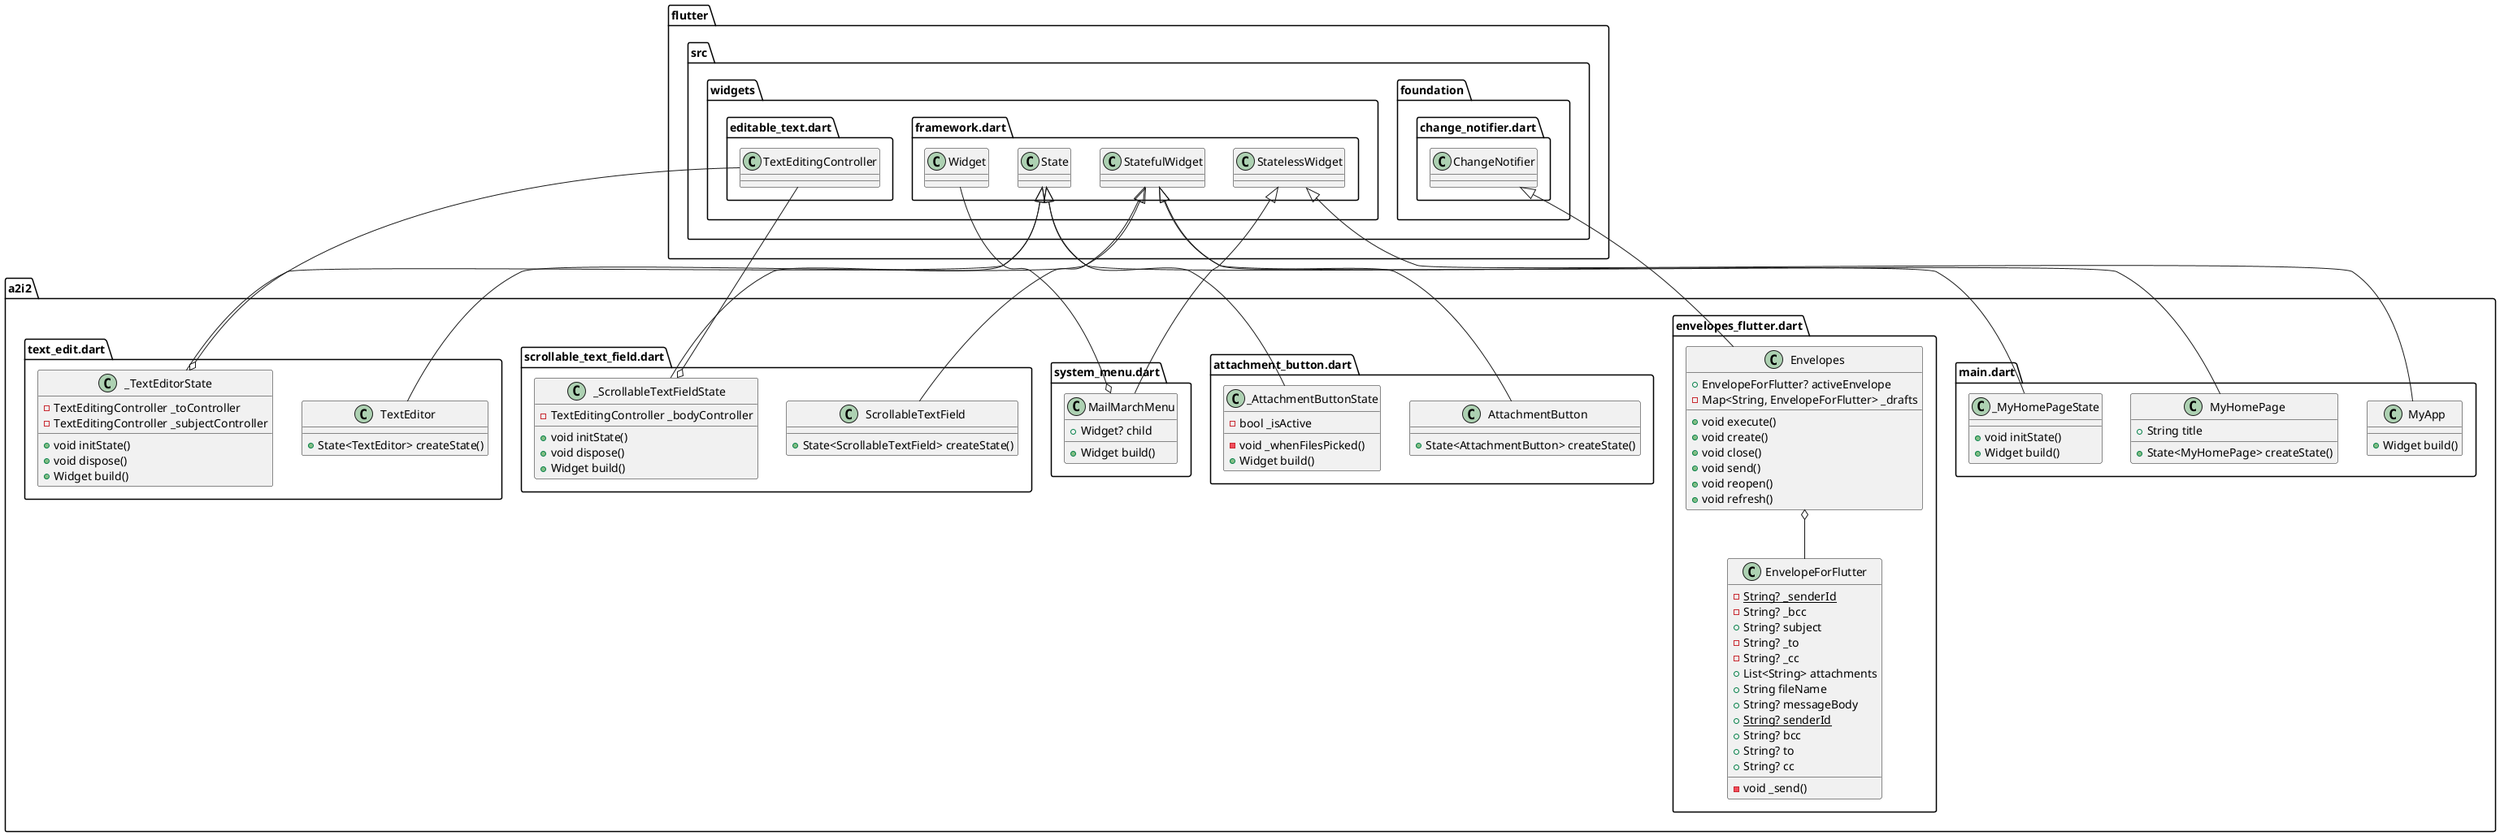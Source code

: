 @startuml
set namespaceSeparator ::

class "a2i2::main.dart::MyApp" {
  +Widget build()
}

"flutter::src::widgets::framework.dart::StatelessWidget" <|-- "a2i2::main.dart::MyApp"

class "a2i2::main.dart::MyHomePage" {
  +String title
  +State<MyHomePage> createState()
}

"flutter::src::widgets::framework.dart::StatefulWidget" <|-- "a2i2::main.dart::MyHomePage"

class "a2i2::main.dart::_MyHomePageState" {
  +void initState()
  +Widget build()
}

"flutter::src::widgets::framework.dart::State" <|-- "a2i2::main.dart::_MyHomePageState"

class "a2i2::envelopes_flutter.dart::Envelopes" {
  +EnvelopeForFlutter? activeEnvelope
  -Map<String, EnvelopeForFlutter> _drafts
  +void execute()
  +void create()
  +void close()
  +void send()
  +void reopen()
  +void refresh()
}

"a2i2::envelopes_flutter.dart::Envelopes" o-- "a2i2::envelopes_flutter.dart::EnvelopeForFlutter"
"flutter::src::foundation::change_notifier.dart::ChangeNotifier" <|-- "a2i2::envelopes_flutter.dart::Envelopes"

class "a2i2::envelopes_flutter.dart::EnvelopeForFlutter" {
  {static} -String? _senderId
  -String? _bcc
  +String? subject
  -String? _to
  -String? _cc
  +List<String> attachments
  +String fileName
  +String? messageBody
  {static} +String? senderId
  +String? bcc
  +String? to
  +String? cc
  -void _send()
}

class "a2i2::attachment_button.dart::AttachmentButton" {
  +State<AttachmentButton> createState()
}

"flutter::src::widgets::framework.dart::StatefulWidget" <|-- "a2i2::attachment_button.dart::AttachmentButton"

class "a2i2::attachment_button.dart::_AttachmentButtonState" {
  -bool _isActive
  -void _whenFilesPicked()
  +Widget build()
}

"flutter::src::widgets::framework.dart::State" <|-- "a2i2::attachment_button.dart::_AttachmentButtonState"

class "a2i2::system_menu.dart::MailMarchMenu" {
  +Widget? child
  +Widget build()
}

"a2i2::system_menu.dart::MailMarchMenu" o-- "flutter::src::widgets::framework.dart::Widget"
"flutter::src::widgets::framework.dart::StatelessWidget" <|-- "a2i2::system_menu.dart::MailMarchMenu"

class "a2i2::scrollable_text_field.dart::ScrollableTextField" {
  +State<ScrollableTextField> createState()
}

"flutter::src::widgets::framework.dart::StatefulWidget" <|-- "a2i2::scrollable_text_field.dart::ScrollableTextField"

class "a2i2::scrollable_text_field.dart::_ScrollableTextFieldState" {
  -TextEditingController _bodyController
  +void initState()
  +void dispose()
  +Widget build()
}

"a2i2::scrollable_text_field.dart::_ScrollableTextFieldState" o-- "flutter::src::widgets::editable_text.dart::TextEditingController"
"flutter::src::widgets::framework.dart::State" <|-- "a2i2::scrollable_text_field.dart::_ScrollableTextFieldState"

class "a2i2::text_edit.dart::TextEditor" {
  +State<TextEditor> createState()
}

"flutter::src::widgets::framework.dart::StatefulWidget" <|-- "a2i2::text_edit.dart::TextEditor"

class "a2i2::text_edit.dart::_TextEditorState" {
  -TextEditingController _toController
  -TextEditingController _subjectController
  +void initState()
  +void dispose()
  +Widget build()
}

"a2i2::text_edit.dart::_TextEditorState" o-- "flutter::src::widgets::editable_text.dart::TextEditingController"
"flutter::src::widgets::framework.dart::State" <|-- "a2i2::text_edit.dart::_TextEditorState"


@enduml